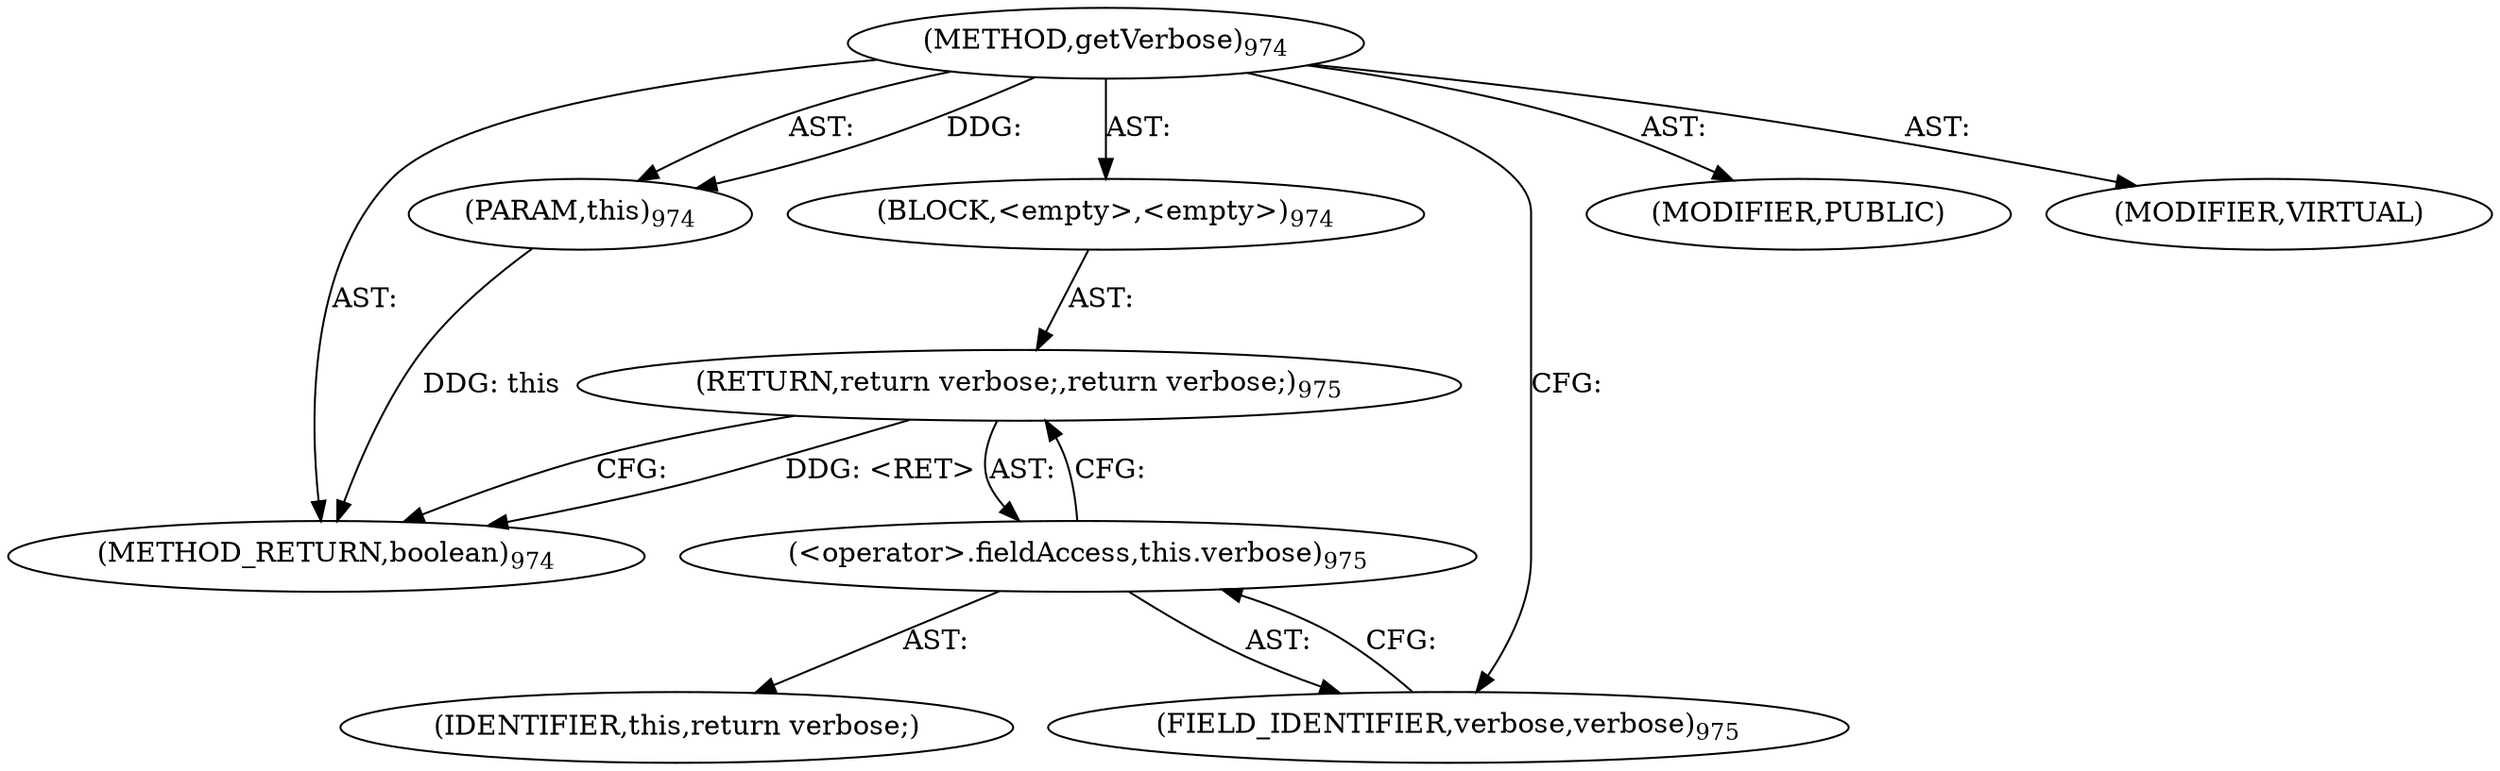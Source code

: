 digraph "getVerbose" {  
"111669149732" [label = <(METHOD,getVerbose)<SUB>974</SUB>> ]
"115964117073" [label = <(PARAM,this)<SUB>974</SUB>> ]
"25769803862" [label = <(BLOCK,&lt;empty&gt;,&lt;empty&gt;)<SUB>974</SUB>> ]
"146028888088" [label = <(RETURN,return verbose;,return verbose;)<SUB>975</SUB>> ]
"30064771517" [label = <(&lt;operator&gt;.fieldAccess,this.verbose)<SUB>975</SUB>> ]
"68719477131" [label = <(IDENTIFIER,this,return verbose;)> ]
"55834574907" [label = <(FIELD_IDENTIFIER,verbose,verbose)<SUB>975</SUB>> ]
"133143986271" [label = <(MODIFIER,PUBLIC)> ]
"133143986272" [label = <(MODIFIER,VIRTUAL)> ]
"128849018916" [label = <(METHOD_RETURN,boolean)<SUB>974</SUB>> ]
  "111669149732" -> "115964117073"  [ label = "AST: "] 
  "111669149732" -> "25769803862"  [ label = "AST: "] 
  "111669149732" -> "133143986271"  [ label = "AST: "] 
  "111669149732" -> "133143986272"  [ label = "AST: "] 
  "111669149732" -> "128849018916"  [ label = "AST: "] 
  "25769803862" -> "146028888088"  [ label = "AST: "] 
  "146028888088" -> "30064771517"  [ label = "AST: "] 
  "30064771517" -> "68719477131"  [ label = "AST: "] 
  "30064771517" -> "55834574907"  [ label = "AST: "] 
  "146028888088" -> "128849018916"  [ label = "CFG: "] 
  "30064771517" -> "146028888088"  [ label = "CFG: "] 
  "55834574907" -> "30064771517"  [ label = "CFG: "] 
  "111669149732" -> "55834574907"  [ label = "CFG: "] 
  "146028888088" -> "128849018916"  [ label = "DDG: &lt;RET&gt;"] 
  "115964117073" -> "128849018916"  [ label = "DDG: this"] 
  "111669149732" -> "115964117073"  [ label = "DDG: "] 
}
